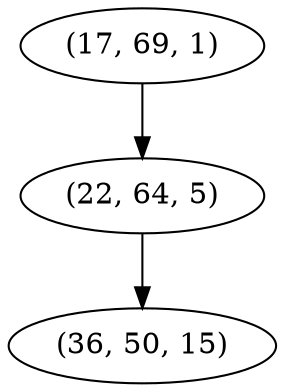 digraph tree {
    "(17, 69, 1)";
    "(22, 64, 5)";
    "(36, 50, 15)";
    "(17, 69, 1)" -> "(22, 64, 5)";
    "(22, 64, 5)" -> "(36, 50, 15)";
}
